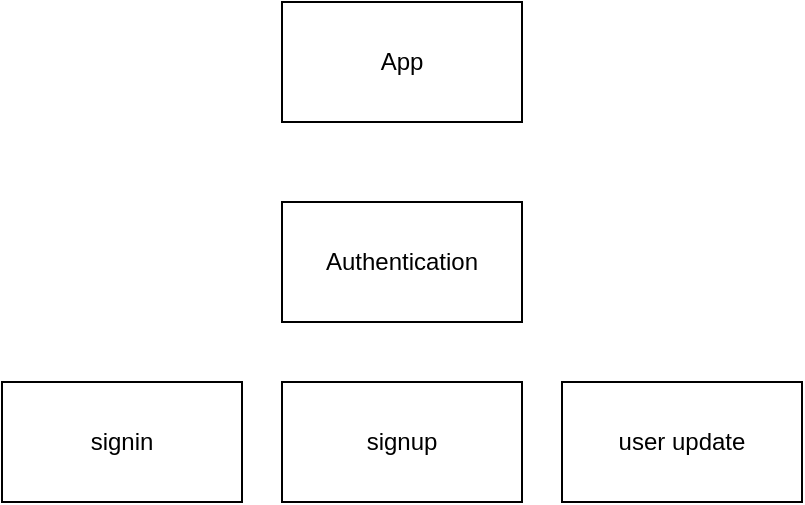 <mxfile>
    <diagram id="1_3Eq0y5QDDT1v4sdHKe" name="Page-1">
        <mxGraphModel dx="529" dy="771" grid="1" gridSize="10" guides="1" tooltips="1" connect="1" arrows="1" fold="1" page="1" pageScale="1" pageWidth="850" pageHeight="1100" math="0" shadow="0">
            <root>
                <mxCell id="0"/>
                <mxCell id="1" parent="0"/>
                <mxCell id="2" value="Authentication" style="rounded=0;whiteSpace=wrap;html=1;" vertex="1" parent="1">
                    <mxGeometry x="255" y="160" width="120" height="60" as="geometry"/>
                </mxCell>
                <mxCell id="3" value="App" style="rounded=0;whiteSpace=wrap;html=1;" vertex="1" parent="1">
                    <mxGeometry x="255" y="60" width="120" height="60" as="geometry"/>
                </mxCell>
                <mxCell id="6" value="signin" style="rounded=0;whiteSpace=wrap;html=1;" vertex="1" parent="1">
                    <mxGeometry x="115" y="250" width="120" height="60" as="geometry"/>
                </mxCell>
                <mxCell id="7" value="signup" style="rounded=0;whiteSpace=wrap;html=1;" vertex="1" parent="1">
                    <mxGeometry x="255" y="250" width="120" height="60" as="geometry"/>
                </mxCell>
                <mxCell id="8" value="user update" style="rounded=0;whiteSpace=wrap;html=1;" vertex="1" parent="1">
                    <mxGeometry x="395" y="250" width="120" height="60" as="geometry"/>
                </mxCell>
            </root>
        </mxGraphModel>
    </diagram>
</mxfile>